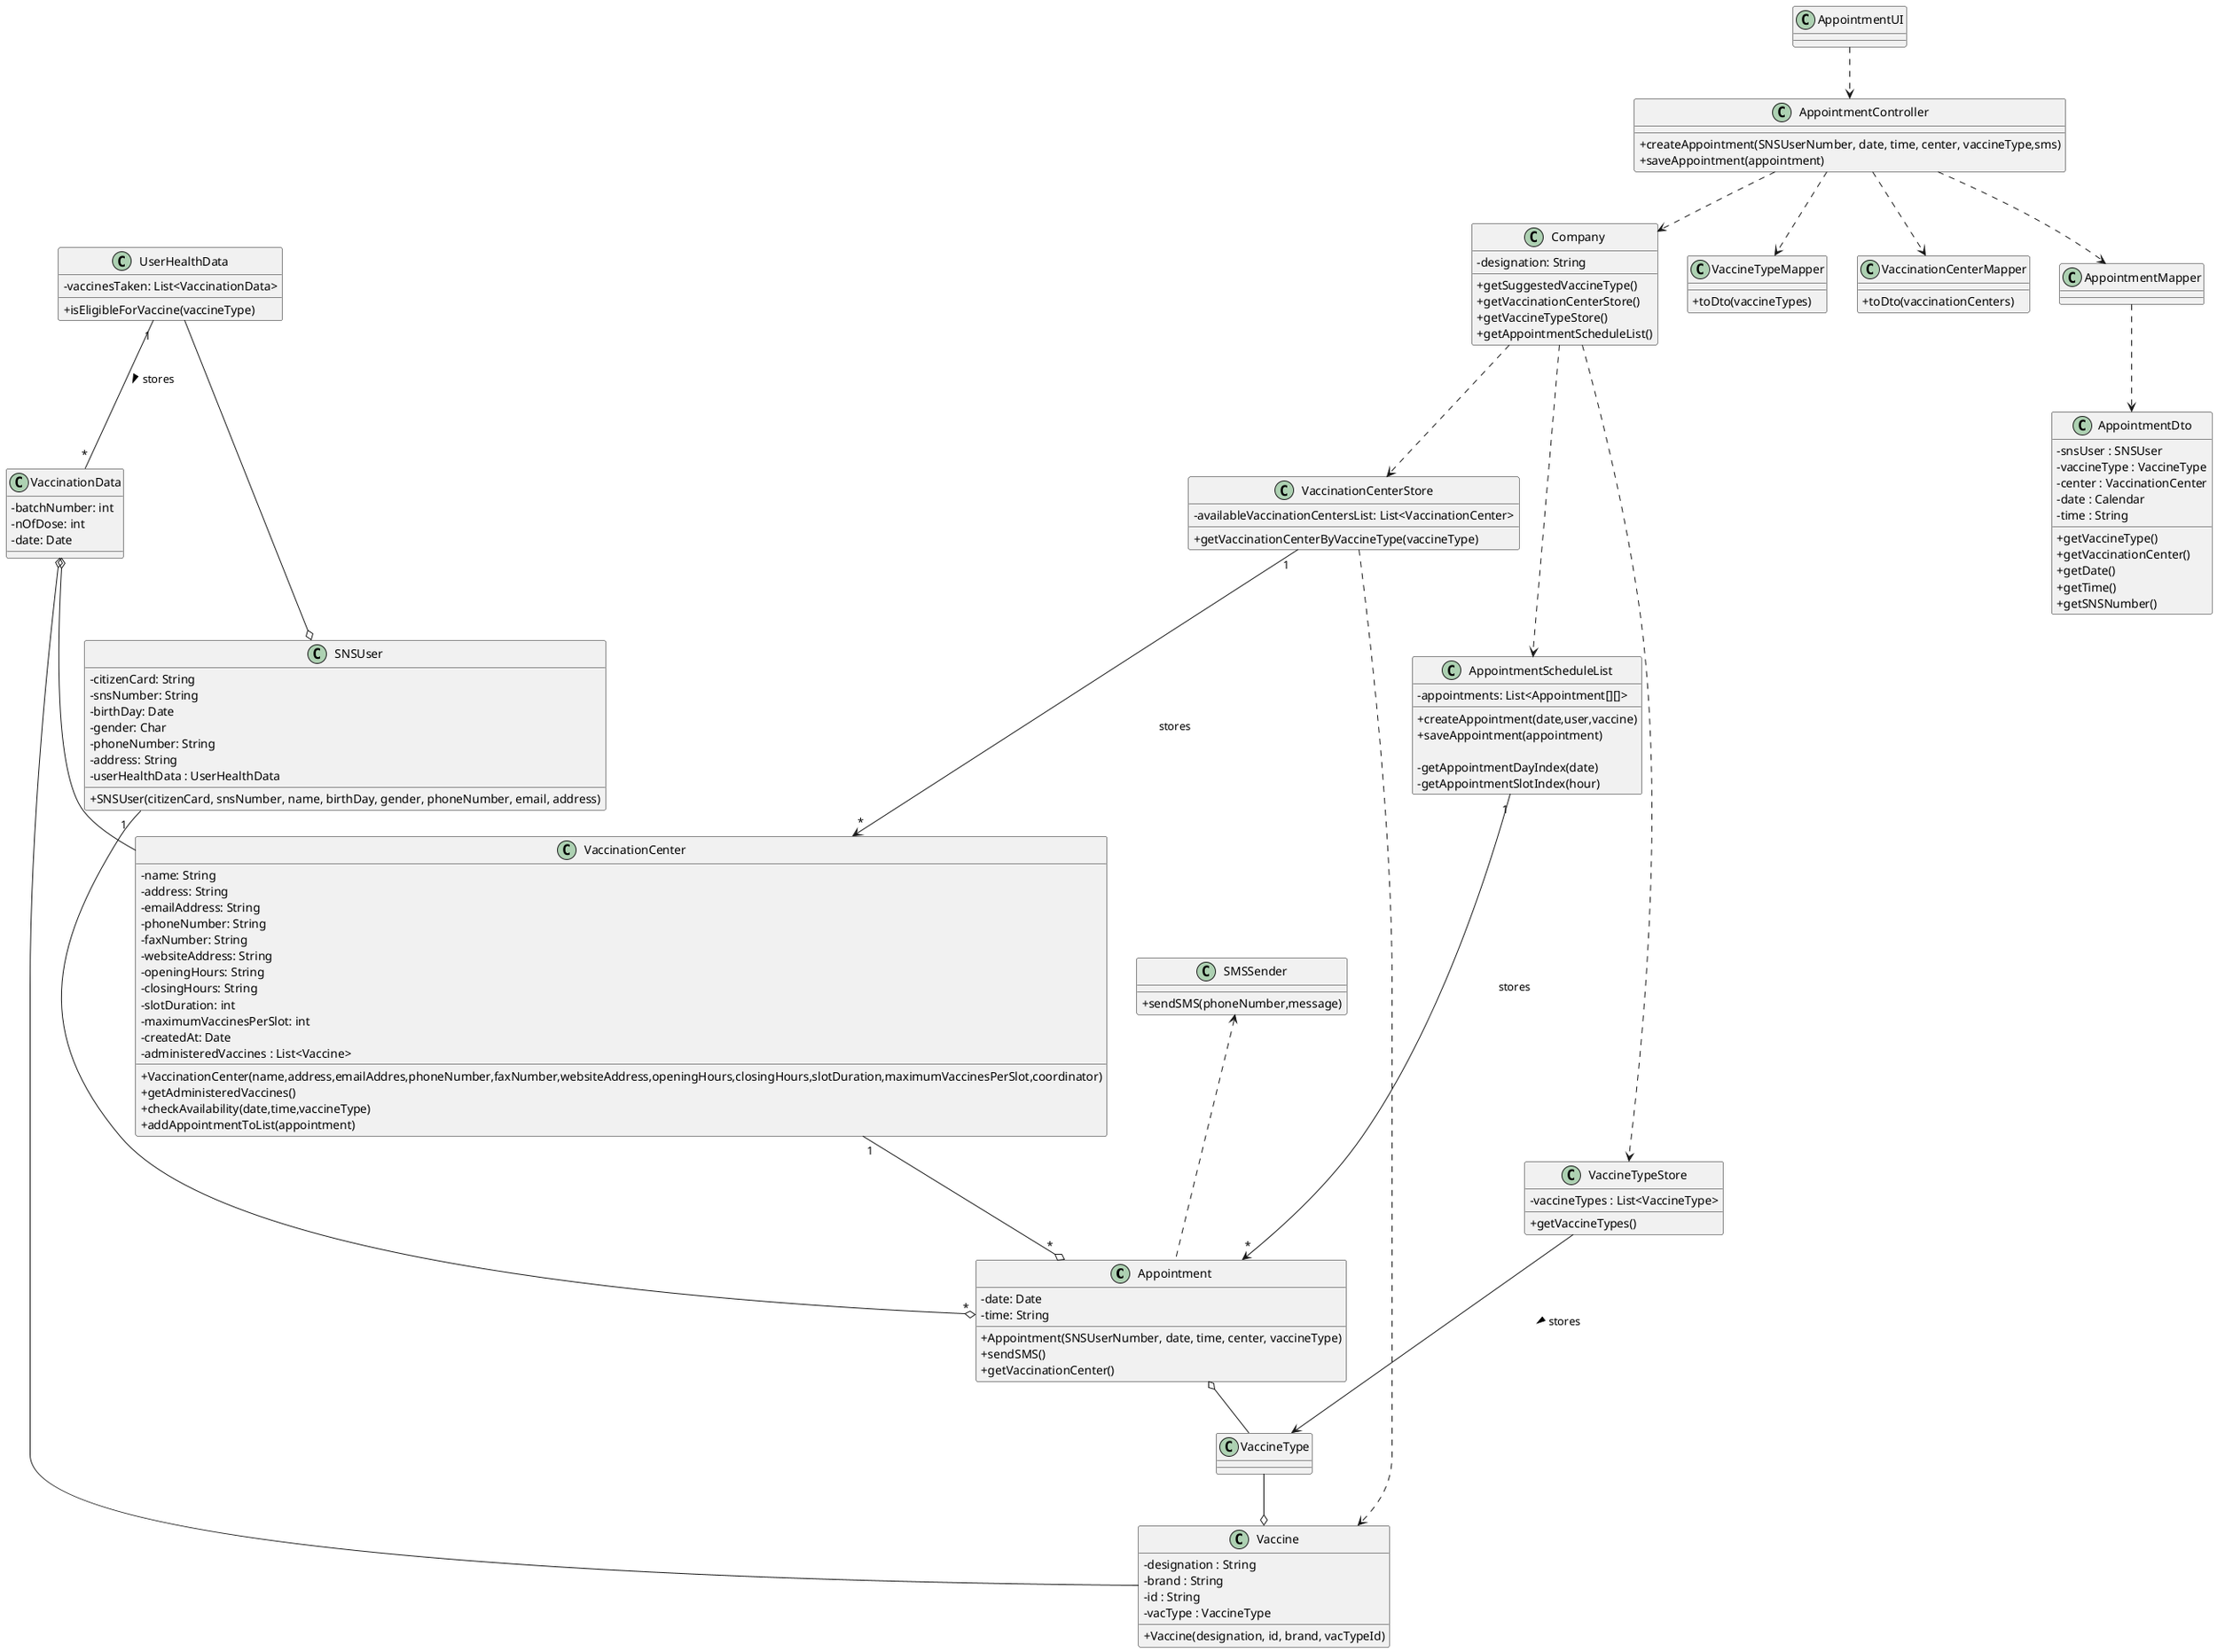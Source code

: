 @startuml US02_CD
skinparam classAttributeIconSize 0

class Appointment {
  - date: Date
  - time: String
  +Appointment(SNSUserNumber, date, time, center, vaccineType)
  +sendSMS()
  +getVaccinationCenter()
}

class AppointmentScheduleList {
  -appointments: List<Appointment[][]>
  +createAppointment(date,user,vaccine)
  +saveAppointment(appointment)

  -getAppointmentDayIndex(date)
  -getAppointmentSlotIndex(hour)
}

class Vaccine   {
  -designation : String
  -brand : String
  -id : String
  -vacType : VaccineType

  +Vaccine(designation, id, brand, vacTypeId)
}

class AppointmentUI {}

class AppointmentController {
  +createAppointment(SNSUserNumber, date, time, center, vaccineType,sms)
  +saveAppointment(appointment)
}

class Company {
  -designation: String
  +getSuggestedVaccineType()
  +getVaccinationCenterStore()
  +getVaccineTypeStore()
  +getAppointmentScheduleList()
}

class SNSUser {
  - citizenCard: String 
  - snsNumber: String 
  - birthDay: Date 
  - gender: Char
  - phoneNumber: String 
  - address: String
  - userHealthData : UserHealthData
  + SNSUser(citizenCard, snsNumber, name, birthDay, gender, phoneNumber, email, address)
  }

class UserHealthData {
 - vaccinesTaken: List<VaccinationData>
 +isEligibleForVaccine(vaccineType)
}

class VaccinationData {
  - batchNumber: int
  - nOfDose: int
  - date: Date
}

class VaccinationCenter{
  - name: String
  - address: String
  - emailAddress: String
  - phoneNumber: String
  - faxNumber: String
  - websiteAddress: String
  - openingHours: String
  - closingHours: String
  - slotDuration: int
  - maximumVaccinesPerSlot: int
  - createdAt: Date
  - administeredVaccines : List<Vaccine>
  +VaccinationCenter(name,address,emailAddres,phoneNumber,faxNumber,websiteAddress,openingHours,closingHours,slotDuration,maximumVaccinesPerSlot,coordinator)
  +getAdministeredVaccines()
  +checkAvailability(date,time,vaccineType)
  +addAppointmentToList(appointment)
}

class VaccinationCenterStore {
-availableVaccinationCentersList: List<VaccinationCenter>
+getVaccinationCenterByVaccineType(vaccineType)
}

class VaccineType {}

class VaccineTypeStore {
  -vaccineTypes : List<VaccineType>
  +getVaccineTypes()
}

class SMSSender {
  +sendSMS(phoneNumber,message)
}

class VaccineTypeMapper {
+toDto(vaccineTypes)
}

class VaccinationCenterMapper {
  +toDto(vaccinationCenters)
}

class AppointmentDto {
  -snsUser : SNSUser
  -vaccineType : VaccineType
  -center : VaccinationCenter
  -date : Calendar
  -time : String
  +getVaccineType()
  +getVaccinationCenter()
  +getDate()
  +getTime()
  +getSNSNumber()
}

class AppointmentMapper {}

AppointmentUI ..> AppointmentController
AppointmentController ..> Company
Company ..> VaccinationCenterStore
Company ..> VaccineTypeStore
Company ..> AppointmentScheduleList
VaccinationCenterStore "1" --> "*" VaccinationCenter : stores
VaccinationCenter "1" --o "*" Appointment
SNSUser "1" --o "*" Appointment
AppointmentScheduleList "1" --> "*" Appointment : stores
VaccinationData o-- Vaccine
VaccinationData o--  VaccinationCenter
UserHealthData  --o SNSUser
UserHealthData "1" -- "*" VaccinationData : stores >
Appointment o-- VaccineType
SMSSender <.. Appointment
VaccineType --o Vaccine 
VaccinationCenterStore ..> Vaccine
AppointmentMapper ..> AppointmentDto
AppointmentController ..> AppointmentMapper
AppointmentController ..> VaccinationCenterMapper
AppointmentController ..> VaccineTypeMapper 
VaccineTypeStore --> VaccineType : stores > 

@enduml